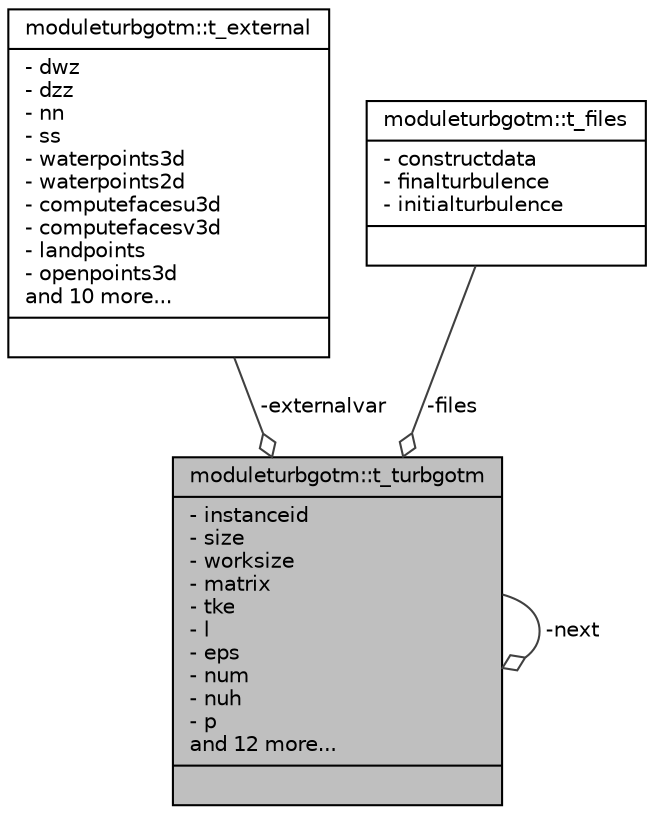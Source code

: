 digraph "moduleturbgotm::t_turbgotm"
{
 // LATEX_PDF_SIZE
  edge [fontname="Helvetica",fontsize="10",labelfontname="Helvetica",labelfontsize="10"];
  node [fontname="Helvetica",fontsize="10",shape=record];
  Node1 [label="{moduleturbgotm::t_turbgotm\n|- instanceid\l- size\l- worksize\l- matrix\l- tke\l- l\l- eps\l- num\l- nuh\l- p\land 12 more...\l|}",height=0.2,width=0.4,color="black", fillcolor="grey75", style="filled", fontcolor="black",tooltip=" "];
  Node2 -> Node1 [color="grey25",fontsize="10",style="solid",label=" -externalvar" ,arrowhead="odiamond",fontname="Helvetica"];
  Node2 [label="{moduleturbgotm::t_external\n|- dwz\l- dzz\l- nn\l- ss\l- waterpoints3d\l- waterpoints2d\l- computefacesu3d\l- computefacesv3d\l- landpoints\l- openpoints3d\land 10 more...\l|}",height=0.2,width=0.4,color="black", fillcolor="white", style="filled",URL="$structmoduleturbgotm_1_1t__external.html",tooltip=" "];
  Node1 -> Node1 [color="grey25",fontsize="10",style="solid",label=" -next" ,arrowhead="odiamond",fontname="Helvetica"];
  Node3 -> Node1 [color="grey25",fontsize="10",style="solid",label=" -files" ,arrowhead="odiamond",fontname="Helvetica"];
  Node3 [label="{moduleturbgotm::t_files\n|- constructdata\l- finalturbulence\l- initialturbulence\l|}",height=0.2,width=0.4,color="black", fillcolor="white", style="filled",URL="$structmoduleturbgotm_1_1t__files.html",tooltip=" "];
}
